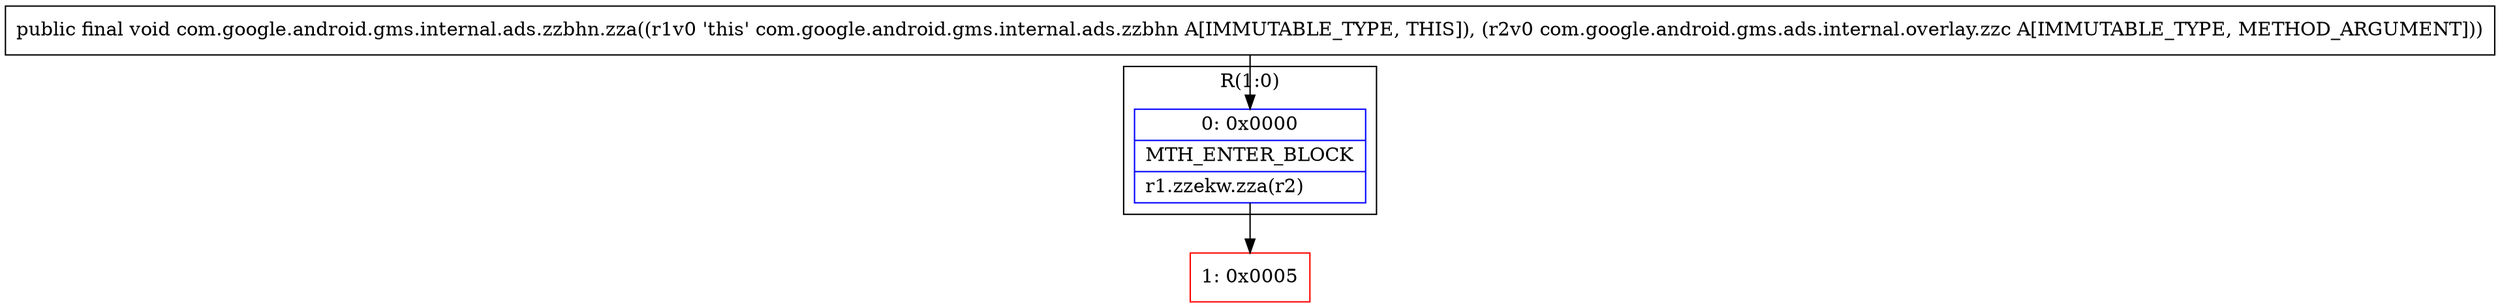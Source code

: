 digraph "CFG forcom.google.android.gms.internal.ads.zzbhn.zza(Lcom\/google\/android\/gms\/ads\/internal\/overlay\/zzc;)V" {
subgraph cluster_Region_295339142 {
label = "R(1:0)";
node [shape=record,color=blue];
Node_0 [shape=record,label="{0\:\ 0x0000|MTH_ENTER_BLOCK\l|r1.zzekw.zza(r2)\l}"];
}
Node_1 [shape=record,color=red,label="{1\:\ 0x0005}"];
MethodNode[shape=record,label="{public final void com.google.android.gms.internal.ads.zzbhn.zza((r1v0 'this' com.google.android.gms.internal.ads.zzbhn A[IMMUTABLE_TYPE, THIS]), (r2v0 com.google.android.gms.ads.internal.overlay.zzc A[IMMUTABLE_TYPE, METHOD_ARGUMENT])) }"];
MethodNode -> Node_0;
Node_0 -> Node_1;
}

